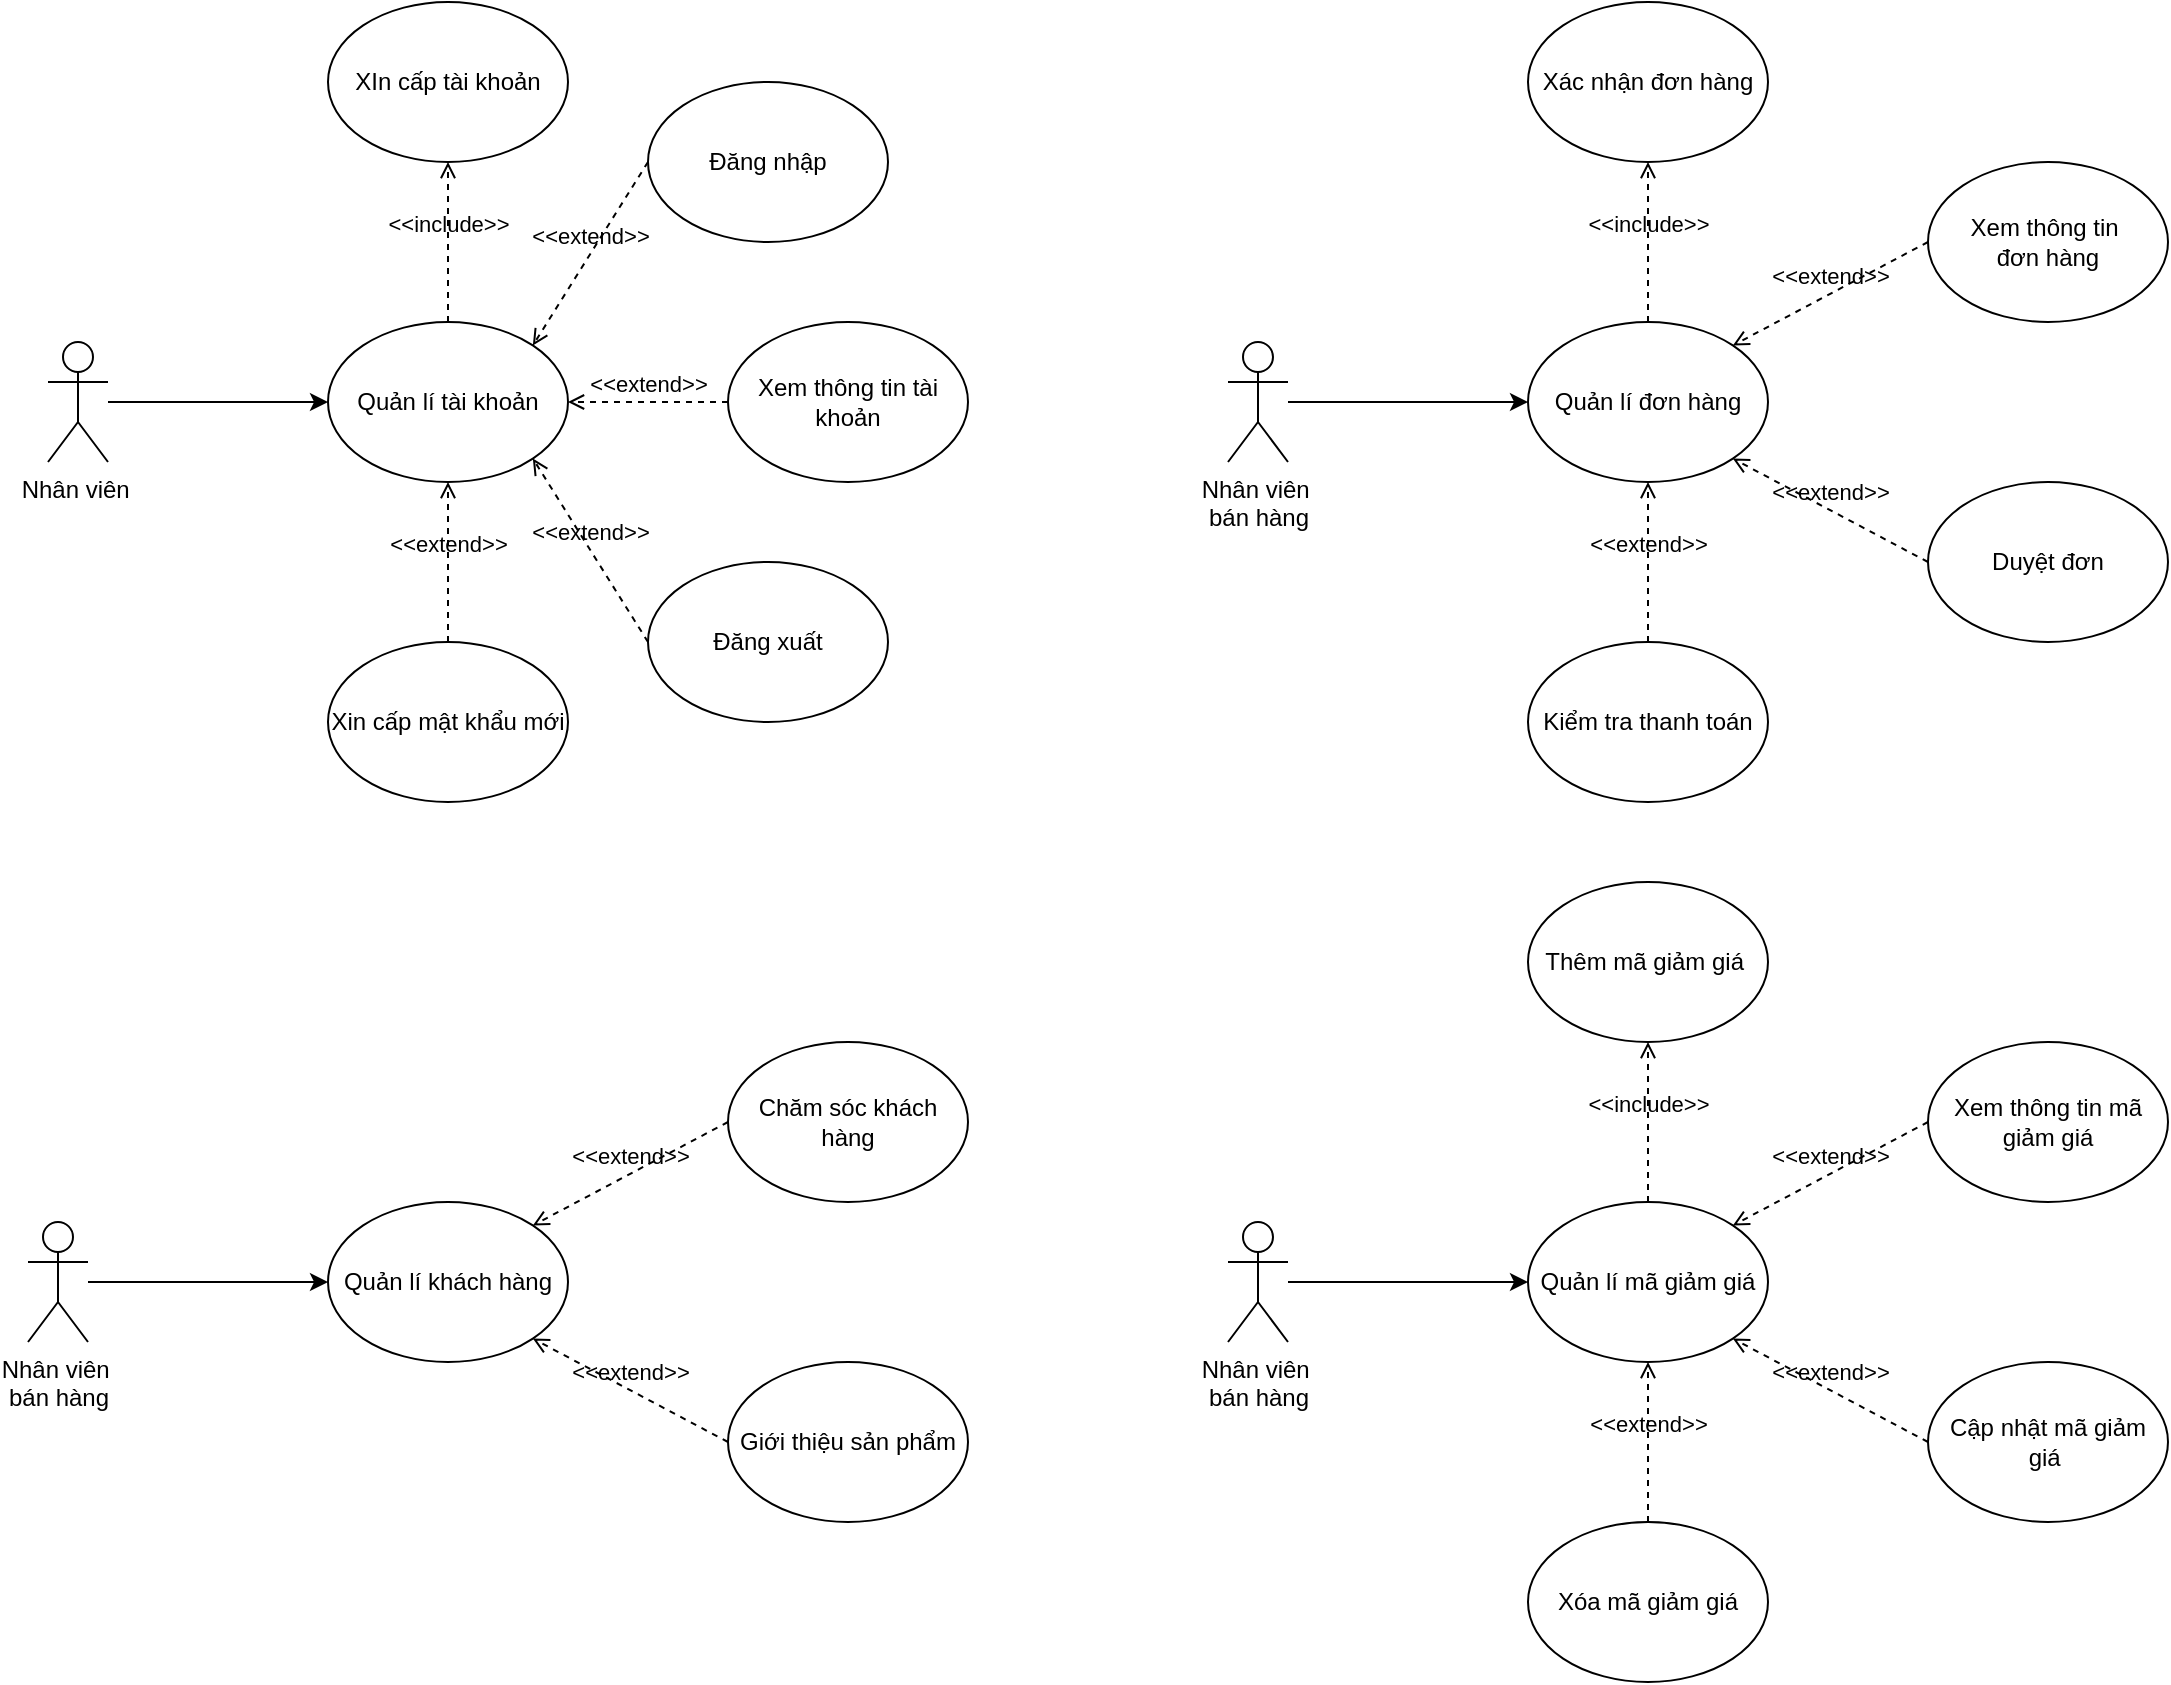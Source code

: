 <mxfile version="25.0.3">
  <diagram id="FjMfY2jRQHNIAKiAKt-a" name="Trang-1">
    <mxGraphModel dx="2390" dy="1065" grid="1" gridSize="10" guides="1" tooltips="1" connect="1" arrows="1" fold="1" page="0" pageScale="1" pageWidth="827" pageHeight="1169" math="0" shadow="0">
      <root>
        <mxCell id="0" />
        <mxCell id="1" parent="0" />
        <mxCell id="XySRwPLrtp3_PJBGy-sP-2" style="edgeStyle=orthogonalEdgeStyle;rounded=0;orthogonalLoop=1;jettySize=auto;html=1;entryX=0;entryY=0.5;entryDx=0;entryDy=0;" edge="1" parent="1" source="XySRwPLrtp3_PJBGy-sP-3" target="XySRwPLrtp3_PJBGy-sP-4">
          <mxGeometry relative="1" as="geometry" />
        </mxCell>
        <mxCell id="XySRwPLrtp3_PJBGy-sP-3" value="Nhân viên&amp;nbsp;" style="shape=umlActor;verticalLabelPosition=bottom;verticalAlign=top;html=1;outlineConnect=0;" vertex="1" parent="1">
          <mxGeometry x="-220" y="210" width="30" height="60" as="geometry" />
        </mxCell>
        <mxCell id="XySRwPLrtp3_PJBGy-sP-4" value="Quản lí tài khoản" style="ellipse;whiteSpace=wrap;html=1;" vertex="1" parent="1">
          <mxGeometry x="-80" y="200" width="120" height="80" as="geometry" />
        </mxCell>
        <mxCell id="XySRwPLrtp3_PJBGy-sP-5" value="&amp;lt;&amp;lt;extend&amp;gt;&amp;gt;" style="html=1;verticalAlign=bottom;labelBackgroundColor=none;endArrow=open;endFill=0;dashed=1;rounded=0;entryX=1;entryY=0;entryDx=0;entryDy=0;exitX=0;exitY=0.5;exitDx=0;exitDy=0;" edge="1" parent="1" source="XySRwPLrtp3_PJBGy-sP-7" target="XySRwPLrtp3_PJBGy-sP-4">
          <mxGeometry width="160" relative="1" as="geometry">
            <mxPoint x="-280" y="370" as="sourcePoint" />
            <mxPoint x="-130" y="370" as="targetPoint" />
          </mxGeometry>
        </mxCell>
        <mxCell id="XySRwPLrtp3_PJBGy-sP-6" value="XIn cấp tài khoản" style="ellipse;whiteSpace=wrap;html=1;" vertex="1" parent="1">
          <mxGeometry x="-80" y="40" width="120" height="80" as="geometry" />
        </mxCell>
        <mxCell id="XySRwPLrtp3_PJBGy-sP-7" value="Đăng nhập" style="ellipse;whiteSpace=wrap;html=1;" vertex="1" parent="1">
          <mxGeometry x="80" y="80" width="120" height="80" as="geometry" />
        </mxCell>
        <mxCell id="XySRwPLrtp3_PJBGy-sP-8" value="Xem thông tin tài khoản" style="ellipse;whiteSpace=wrap;html=1;" vertex="1" parent="1">
          <mxGeometry x="120" y="200" width="120" height="80" as="geometry" />
        </mxCell>
        <mxCell id="XySRwPLrtp3_PJBGy-sP-9" value="Đăng xuất" style="ellipse;whiteSpace=wrap;html=1;" vertex="1" parent="1">
          <mxGeometry x="80" y="320" width="120" height="80" as="geometry" />
        </mxCell>
        <mxCell id="XySRwPLrtp3_PJBGy-sP-11" value="Xin cấp mật khẩu mới" style="ellipse;whiteSpace=wrap;html=1;" vertex="1" parent="1">
          <mxGeometry x="-80" y="360" width="120" height="80" as="geometry" />
        </mxCell>
        <mxCell id="XySRwPLrtp3_PJBGy-sP-12" value="&amp;lt;&amp;lt;extend&amp;gt;&amp;gt;" style="html=1;verticalAlign=bottom;labelBackgroundColor=none;endArrow=open;endFill=0;dashed=1;rounded=0;entryX=1;entryY=0.5;entryDx=0;entryDy=0;exitX=0;exitY=0.5;exitDx=0;exitDy=0;" edge="1" parent="1" source="XySRwPLrtp3_PJBGy-sP-8" target="XySRwPLrtp3_PJBGy-sP-4">
          <mxGeometry width="160" relative="1" as="geometry">
            <mxPoint x="78" y="118" as="sourcePoint" />
            <mxPoint x="42" y="222" as="targetPoint" />
          </mxGeometry>
        </mxCell>
        <mxCell id="XySRwPLrtp3_PJBGy-sP-13" value="&amp;lt;&amp;lt;extend&amp;gt;&amp;gt;" style="html=1;verticalAlign=bottom;labelBackgroundColor=none;endArrow=open;endFill=0;dashed=1;rounded=0;entryX=1;entryY=1;entryDx=0;entryDy=0;exitX=0;exitY=0.5;exitDx=0;exitDy=0;" edge="1" parent="1" source="XySRwPLrtp3_PJBGy-sP-9" target="XySRwPLrtp3_PJBGy-sP-4">
          <mxGeometry width="160" relative="1" as="geometry">
            <mxPoint x="140" y="200" as="sourcePoint" />
            <mxPoint x="42" y="222" as="targetPoint" />
          </mxGeometry>
        </mxCell>
        <mxCell id="XySRwPLrtp3_PJBGy-sP-14" value="&amp;lt;&amp;lt;extend&amp;gt;&amp;gt;" style="html=1;verticalAlign=bottom;labelBackgroundColor=none;endArrow=open;endFill=0;dashed=1;rounded=0;entryX=0.5;entryY=1;entryDx=0;entryDy=0;exitX=0.5;exitY=0;exitDx=0;exitDy=0;" edge="1" parent="1" source="XySRwPLrtp3_PJBGy-sP-11" target="XySRwPLrtp3_PJBGy-sP-4">
          <mxGeometry width="160" relative="1" as="geometry">
            <mxPoint x="78" y="118" as="sourcePoint" />
            <mxPoint y="210" as="targetPoint" />
          </mxGeometry>
        </mxCell>
        <mxCell id="XySRwPLrtp3_PJBGy-sP-16" value="&amp;lt;&amp;lt;include&amp;gt;&amp;gt;" style="html=1;verticalAlign=bottom;labelBackgroundColor=none;endArrow=open;endFill=0;dashed=1;rounded=0;exitX=0.5;exitY=0;exitDx=0;exitDy=0;entryX=0.5;entryY=1;entryDx=0;entryDy=0;" edge="1" parent="1" source="XySRwPLrtp3_PJBGy-sP-4" target="XySRwPLrtp3_PJBGy-sP-6">
          <mxGeometry width="160" relative="1" as="geometry">
            <mxPoint x="-90" y="250" as="sourcePoint" />
            <mxPoint x="70" y="250" as="targetPoint" />
          </mxGeometry>
        </mxCell>
        <mxCell id="XySRwPLrtp3_PJBGy-sP-17" style="edgeStyle=orthogonalEdgeStyle;rounded=0;orthogonalLoop=1;jettySize=auto;html=1;entryX=0;entryY=0.5;entryDx=0;entryDy=0;" edge="1" parent="1" source="XySRwPLrtp3_PJBGy-sP-18" target="XySRwPLrtp3_PJBGy-sP-19">
          <mxGeometry relative="1" as="geometry" />
        </mxCell>
        <mxCell id="XySRwPLrtp3_PJBGy-sP-18" value="Nhân viên&amp;nbsp;&lt;div&gt;bán hàng&lt;/div&gt;" style="shape=umlActor;verticalLabelPosition=bottom;verticalAlign=top;html=1;outlineConnect=0;" vertex="1" parent="1">
          <mxGeometry x="370" y="210" width="30" height="60" as="geometry" />
        </mxCell>
        <mxCell id="XySRwPLrtp3_PJBGy-sP-19" value="Quản lí đơn hàng" style="ellipse;whiteSpace=wrap;html=1;" vertex="1" parent="1">
          <mxGeometry x="520" y="200" width="120" height="80" as="geometry" />
        </mxCell>
        <mxCell id="XySRwPLrtp3_PJBGy-sP-22" value="Xác nhận đơn hàng" style="ellipse;whiteSpace=wrap;html=1;" vertex="1" parent="1">
          <mxGeometry x="520" y="40" width="120" height="80" as="geometry" />
        </mxCell>
        <mxCell id="XySRwPLrtp3_PJBGy-sP-23" value="Xem thông tin&amp;nbsp;&lt;div&gt;đơn hàng&lt;/div&gt;" style="ellipse;whiteSpace=wrap;html=1;" vertex="1" parent="1">
          <mxGeometry x="720" y="120" width="120" height="80" as="geometry" />
        </mxCell>
        <mxCell id="XySRwPLrtp3_PJBGy-sP-24" value="Duyệt đơn" style="ellipse;whiteSpace=wrap;html=1;" vertex="1" parent="1">
          <mxGeometry x="720" y="280" width="120" height="80" as="geometry" />
        </mxCell>
        <mxCell id="XySRwPLrtp3_PJBGy-sP-25" value="Kiểm tra thanh toán" style="ellipse;whiteSpace=wrap;html=1;" vertex="1" parent="1">
          <mxGeometry x="520" y="360" width="120" height="80" as="geometry" />
        </mxCell>
        <mxCell id="XySRwPLrtp3_PJBGy-sP-26" value="&amp;lt;&amp;lt;extend&amp;gt;&amp;gt;" style="html=1;verticalAlign=bottom;labelBackgroundColor=none;endArrow=open;endFill=0;dashed=1;rounded=0;exitX=0;exitY=0.5;exitDx=0;exitDy=0;entryX=1;entryY=0;entryDx=0;entryDy=0;" edge="1" parent="1" source="XySRwPLrtp3_PJBGy-sP-23" target="XySRwPLrtp3_PJBGy-sP-19">
          <mxGeometry width="160" relative="1" as="geometry">
            <mxPoint x="668" y="118" as="sourcePoint" />
            <mxPoint x="610" y="210" as="targetPoint" />
          </mxGeometry>
        </mxCell>
        <mxCell id="XySRwPLrtp3_PJBGy-sP-27" value="&amp;lt;&amp;lt;extend&amp;gt;&amp;gt;" style="html=1;verticalAlign=bottom;labelBackgroundColor=none;endArrow=open;endFill=0;dashed=1;rounded=0;entryX=1;entryY=1;entryDx=0;entryDy=0;exitX=0;exitY=0.5;exitDx=0;exitDy=0;" edge="1" parent="1" source="XySRwPLrtp3_PJBGy-sP-24" target="XySRwPLrtp3_PJBGy-sP-19">
          <mxGeometry width="160" relative="1" as="geometry">
            <mxPoint x="730" y="200" as="sourcePoint" />
            <mxPoint x="632" y="222" as="targetPoint" />
          </mxGeometry>
        </mxCell>
        <mxCell id="XySRwPLrtp3_PJBGy-sP-28" value="&amp;lt;&amp;lt;extend&amp;gt;&amp;gt;" style="html=1;verticalAlign=bottom;labelBackgroundColor=none;endArrow=open;endFill=0;dashed=1;rounded=0;entryX=0.5;entryY=1;entryDx=0;entryDy=0;exitX=0.5;exitY=0;exitDx=0;exitDy=0;" edge="1" parent="1" source="XySRwPLrtp3_PJBGy-sP-25" target="XySRwPLrtp3_PJBGy-sP-19">
          <mxGeometry width="160" relative="1" as="geometry">
            <mxPoint x="668" y="118" as="sourcePoint" />
            <mxPoint x="590" y="210" as="targetPoint" />
          </mxGeometry>
        </mxCell>
        <mxCell id="XySRwPLrtp3_PJBGy-sP-35" value="&amp;lt;&amp;lt;include&amp;gt;&amp;gt;" style="html=1;verticalAlign=bottom;labelBackgroundColor=none;endArrow=open;endFill=0;dashed=1;rounded=0;exitX=0.5;exitY=0;exitDx=0;exitDy=0;entryX=0.5;entryY=1;entryDx=0;entryDy=0;" edge="1" parent="1" source="XySRwPLrtp3_PJBGy-sP-19" target="XySRwPLrtp3_PJBGy-sP-22">
          <mxGeometry width="160" relative="1" as="geometry">
            <mxPoint x="-10" y="210" as="sourcePoint" />
            <mxPoint x="-10" y="130" as="targetPoint" />
          </mxGeometry>
        </mxCell>
        <mxCell id="XySRwPLrtp3_PJBGy-sP-36" style="edgeStyle=orthogonalEdgeStyle;rounded=0;orthogonalLoop=1;jettySize=auto;html=1;entryX=0;entryY=0.5;entryDx=0;entryDy=0;" edge="1" parent="1" source="XySRwPLrtp3_PJBGy-sP-37" target="XySRwPLrtp3_PJBGy-sP-38">
          <mxGeometry relative="1" as="geometry" />
        </mxCell>
        <mxCell id="XySRwPLrtp3_PJBGy-sP-37" value="Nhân viên&amp;nbsp;&lt;div&gt;bán hàng&lt;/div&gt;" style="shape=umlActor;verticalLabelPosition=bottom;verticalAlign=top;html=1;outlineConnect=0;" vertex="1" parent="1">
          <mxGeometry x="-230" y="650" width="30" height="60" as="geometry" />
        </mxCell>
        <mxCell id="XySRwPLrtp3_PJBGy-sP-38" value="Quản lí khách hàng" style="ellipse;whiteSpace=wrap;html=1;" vertex="1" parent="1">
          <mxGeometry x="-80" y="640" width="120" height="80" as="geometry" />
        </mxCell>
        <mxCell id="XySRwPLrtp3_PJBGy-sP-40" value="Chăm sóc khách hàng" style="ellipse;whiteSpace=wrap;html=1;" vertex="1" parent="1">
          <mxGeometry x="120" y="560" width="120" height="80" as="geometry" />
        </mxCell>
        <mxCell id="XySRwPLrtp3_PJBGy-sP-41" value="Giới thiệu sản phẩm" style="ellipse;whiteSpace=wrap;html=1;" vertex="1" parent="1">
          <mxGeometry x="120" y="720" width="120" height="80" as="geometry" />
        </mxCell>
        <mxCell id="XySRwPLrtp3_PJBGy-sP-43" value="&amp;lt;&amp;lt;extend&amp;gt;&amp;gt;" style="html=1;verticalAlign=bottom;labelBackgroundColor=none;endArrow=open;endFill=0;dashed=1;rounded=0;exitX=0;exitY=0.5;exitDx=0;exitDy=0;entryX=1;entryY=0;entryDx=0;entryDy=0;" edge="1" parent="1" source="XySRwPLrtp3_PJBGy-sP-40" target="XySRwPLrtp3_PJBGy-sP-38">
          <mxGeometry width="160" relative="1" as="geometry">
            <mxPoint x="68" y="558" as="sourcePoint" />
            <mxPoint x="10" y="650" as="targetPoint" />
          </mxGeometry>
        </mxCell>
        <mxCell id="XySRwPLrtp3_PJBGy-sP-44" value="&amp;lt;&amp;lt;extend&amp;gt;&amp;gt;" style="html=1;verticalAlign=bottom;labelBackgroundColor=none;endArrow=open;endFill=0;dashed=1;rounded=0;entryX=1;entryY=1;entryDx=0;entryDy=0;exitX=0;exitY=0.5;exitDx=0;exitDy=0;" edge="1" parent="1" source="XySRwPLrtp3_PJBGy-sP-41" target="XySRwPLrtp3_PJBGy-sP-38">
          <mxGeometry width="160" relative="1" as="geometry">
            <mxPoint x="130" y="640" as="sourcePoint" />
            <mxPoint x="32" y="662" as="targetPoint" />
          </mxGeometry>
        </mxCell>
        <mxCell id="XySRwPLrtp3_PJBGy-sP-47" style="edgeStyle=orthogonalEdgeStyle;rounded=0;orthogonalLoop=1;jettySize=auto;html=1;entryX=0;entryY=0.5;entryDx=0;entryDy=0;" edge="1" parent="1" source="XySRwPLrtp3_PJBGy-sP-48" target="XySRwPLrtp3_PJBGy-sP-49">
          <mxGeometry relative="1" as="geometry" />
        </mxCell>
        <mxCell id="XySRwPLrtp3_PJBGy-sP-48" value="Nhân viên&amp;nbsp;&lt;div&gt;bán hàng&lt;/div&gt;" style="shape=umlActor;verticalLabelPosition=bottom;verticalAlign=top;html=1;outlineConnect=0;" vertex="1" parent="1">
          <mxGeometry x="370" y="650" width="30" height="60" as="geometry" />
        </mxCell>
        <mxCell id="XySRwPLrtp3_PJBGy-sP-49" value="Quản lí mã giảm giá" style="ellipse;whiteSpace=wrap;html=1;" vertex="1" parent="1">
          <mxGeometry x="520" y="640" width="120" height="80" as="geometry" />
        </mxCell>
        <mxCell id="XySRwPLrtp3_PJBGy-sP-50" value="Thêm mã giảm giá&amp;nbsp;" style="ellipse;whiteSpace=wrap;html=1;" vertex="1" parent="1">
          <mxGeometry x="520" y="480" width="120" height="80" as="geometry" />
        </mxCell>
        <mxCell id="XySRwPLrtp3_PJBGy-sP-51" value="Xem thông tin mã giảm giá" style="ellipse;whiteSpace=wrap;html=1;" vertex="1" parent="1">
          <mxGeometry x="720" y="560" width="120" height="80" as="geometry" />
        </mxCell>
        <mxCell id="XySRwPLrtp3_PJBGy-sP-52" value="Cập nhật mã giảm giá&amp;nbsp;" style="ellipse;whiteSpace=wrap;html=1;" vertex="1" parent="1">
          <mxGeometry x="720" y="720" width="120" height="80" as="geometry" />
        </mxCell>
        <mxCell id="XySRwPLrtp3_PJBGy-sP-53" value="Xóa mã giảm giá" style="ellipse;whiteSpace=wrap;html=1;" vertex="1" parent="1">
          <mxGeometry x="520" y="800" width="120" height="80" as="geometry" />
        </mxCell>
        <mxCell id="XySRwPLrtp3_PJBGy-sP-54" value="&amp;lt;&amp;lt;extend&amp;gt;&amp;gt;" style="html=1;verticalAlign=bottom;labelBackgroundColor=none;endArrow=open;endFill=0;dashed=1;rounded=0;exitX=0;exitY=0.5;exitDx=0;exitDy=0;entryX=1;entryY=0;entryDx=0;entryDy=0;" edge="1" parent="1" source="XySRwPLrtp3_PJBGy-sP-51" target="XySRwPLrtp3_PJBGy-sP-49">
          <mxGeometry width="160" relative="1" as="geometry">
            <mxPoint x="668" y="558" as="sourcePoint" />
            <mxPoint x="610" y="650" as="targetPoint" />
          </mxGeometry>
        </mxCell>
        <mxCell id="XySRwPLrtp3_PJBGy-sP-55" value="&amp;lt;&amp;lt;extend&amp;gt;&amp;gt;" style="html=1;verticalAlign=bottom;labelBackgroundColor=none;endArrow=open;endFill=0;dashed=1;rounded=0;entryX=1;entryY=1;entryDx=0;entryDy=0;exitX=0;exitY=0.5;exitDx=0;exitDy=0;" edge="1" parent="1" source="XySRwPLrtp3_PJBGy-sP-52" target="XySRwPLrtp3_PJBGy-sP-49">
          <mxGeometry width="160" relative="1" as="geometry">
            <mxPoint x="730" y="640" as="sourcePoint" />
            <mxPoint x="632" y="662" as="targetPoint" />
          </mxGeometry>
        </mxCell>
        <mxCell id="XySRwPLrtp3_PJBGy-sP-56" value="&amp;lt;&amp;lt;extend&amp;gt;&amp;gt;" style="html=1;verticalAlign=bottom;labelBackgroundColor=none;endArrow=open;endFill=0;dashed=1;rounded=0;entryX=0.5;entryY=1;entryDx=0;entryDy=0;exitX=0.5;exitY=0;exitDx=0;exitDy=0;" edge="1" parent="1" source="XySRwPLrtp3_PJBGy-sP-53" target="XySRwPLrtp3_PJBGy-sP-49">
          <mxGeometry width="160" relative="1" as="geometry">
            <mxPoint x="668" y="558" as="sourcePoint" />
            <mxPoint x="590" y="650" as="targetPoint" />
          </mxGeometry>
        </mxCell>
        <mxCell id="XySRwPLrtp3_PJBGy-sP-57" value="&amp;lt;&amp;lt;include&amp;gt;&amp;gt;" style="html=1;verticalAlign=bottom;labelBackgroundColor=none;endArrow=open;endFill=0;dashed=1;rounded=0;exitX=0.5;exitY=0;exitDx=0;exitDy=0;entryX=0.5;entryY=1;entryDx=0;entryDy=0;" edge="1" parent="1" source="XySRwPLrtp3_PJBGy-sP-49" target="XySRwPLrtp3_PJBGy-sP-50">
          <mxGeometry width="160" relative="1" as="geometry">
            <mxPoint x="-10" y="650" as="sourcePoint" />
            <mxPoint x="-10" y="570" as="targetPoint" />
          </mxGeometry>
        </mxCell>
      </root>
    </mxGraphModel>
  </diagram>
</mxfile>
